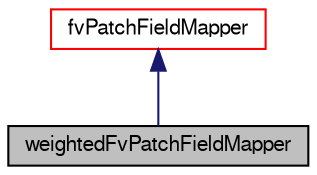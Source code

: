 digraph "weightedFvPatchFieldMapper"
{
  bgcolor="transparent";
  edge [fontname="FreeSans",fontsize="10",labelfontname="FreeSans",labelfontsize="10"];
  node [fontname="FreeSans",fontsize="10",shape=record];
  Node1 [label="weightedFvPatchFieldMapper",height=0.2,width=0.4,color="black", fillcolor="grey75", style="filled" fontcolor="black"];
  Node2 -> Node1 [dir="back",color="midnightblue",fontsize="10",style="solid",fontname="FreeSans"];
  Node2 [label="fvPatchFieldMapper",height=0.2,width=0.4,color="red",URL="$a00862.html",tooltip="Foam::fvPatchFieldMapper. "];
}
